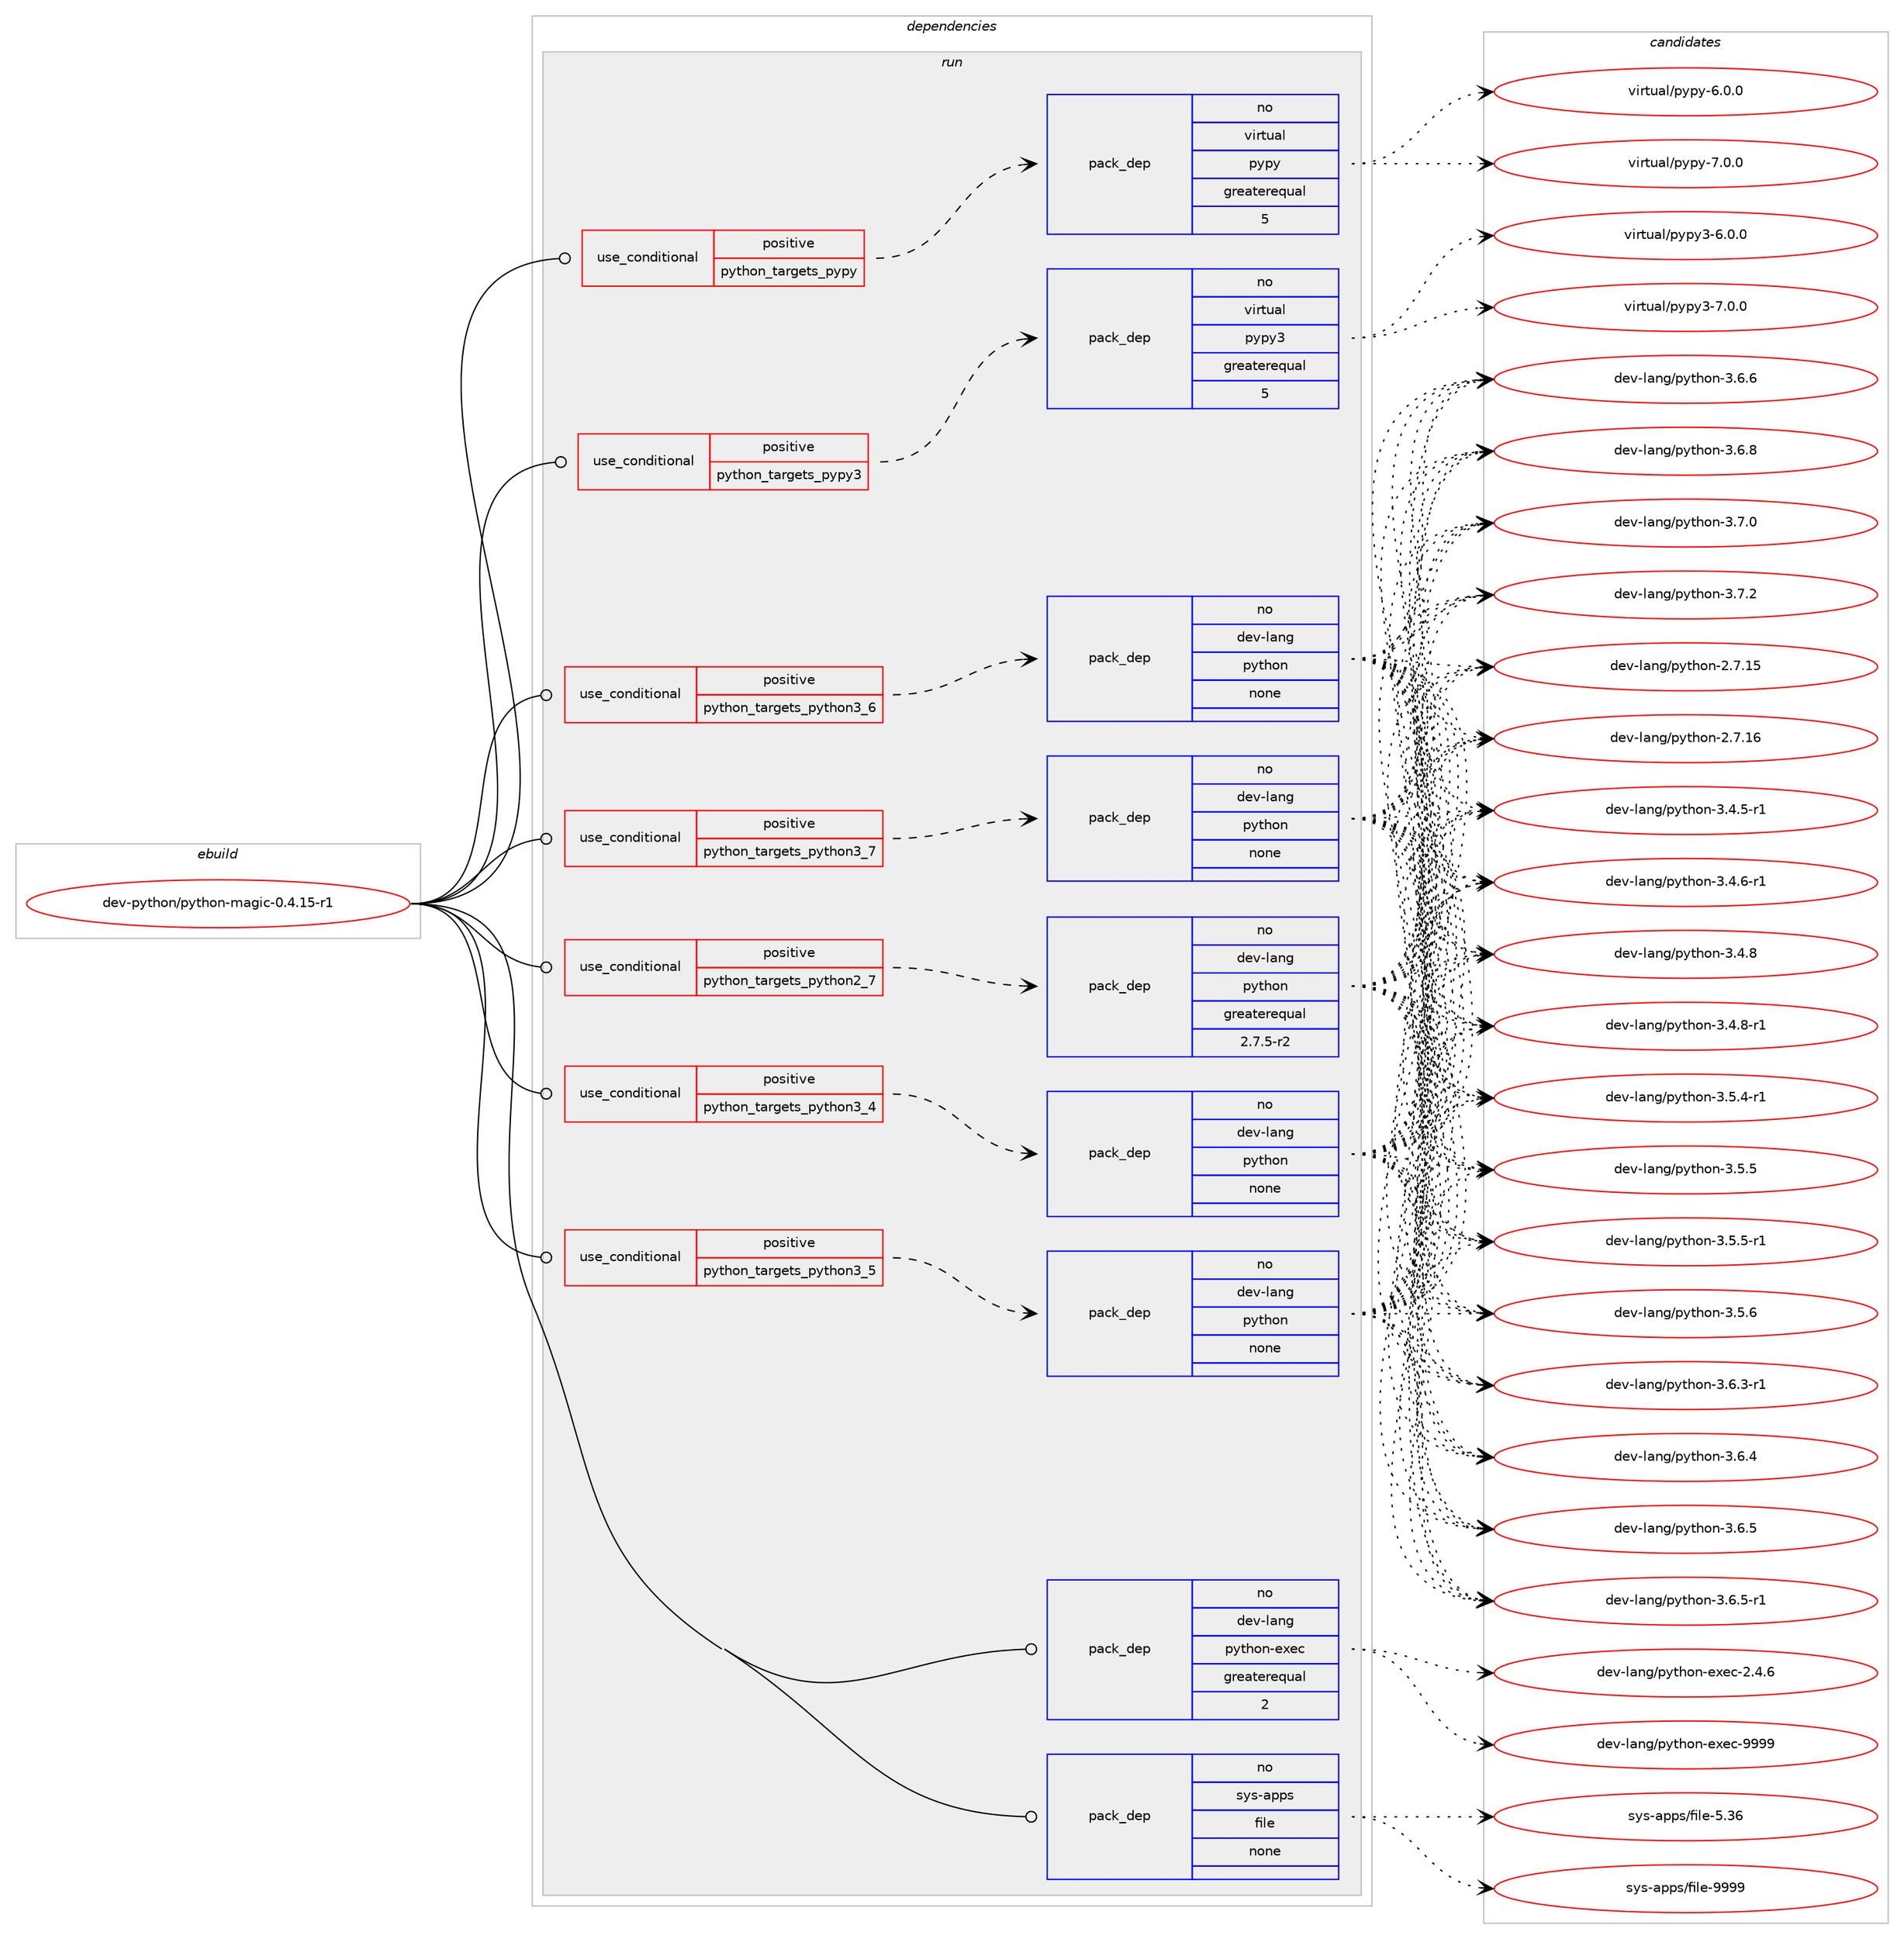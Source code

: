 digraph prolog {

# *************
# Graph options
# *************

newrank=true;
concentrate=true;
compound=true;
graph [rankdir=LR,fontname=Helvetica,fontsize=10,ranksep=1.5];#, ranksep=2.5, nodesep=0.2];
edge  [arrowhead=vee];
node  [fontname=Helvetica,fontsize=10];

# **********
# The ebuild
# **********

subgraph cluster_leftcol {
color=gray;
rank=same;
label=<<i>ebuild</i>>;
id [label="dev-python/python-magic-0.4.15-r1", color=red, width=4, href="../dev-python/python-magic-0.4.15-r1.svg"];
}

# ****************
# The dependencies
# ****************

subgraph cluster_midcol {
color=gray;
label=<<i>dependencies</i>>;
subgraph cluster_compile {
fillcolor="#eeeeee";
style=filled;
label=<<i>compile</i>>;
}
subgraph cluster_compileandrun {
fillcolor="#eeeeee";
style=filled;
label=<<i>compile and run</i>>;
}
subgraph cluster_run {
fillcolor="#eeeeee";
style=filled;
label=<<i>run</i>>;
subgraph cond382811 {
dependency1435569 [label=<<TABLE BORDER="0" CELLBORDER="1" CELLSPACING="0" CELLPADDING="4"><TR><TD ROWSPAN="3" CELLPADDING="10">use_conditional</TD></TR><TR><TD>positive</TD></TR><TR><TD>python_targets_pypy</TD></TR></TABLE>>, shape=none, color=red];
subgraph pack1029404 {
dependency1435570 [label=<<TABLE BORDER="0" CELLBORDER="1" CELLSPACING="0" CELLPADDING="4" WIDTH="220"><TR><TD ROWSPAN="6" CELLPADDING="30">pack_dep</TD></TR><TR><TD WIDTH="110">no</TD></TR><TR><TD>virtual</TD></TR><TR><TD>pypy</TD></TR><TR><TD>greaterequal</TD></TR><TR><TD>5</TD></TR></TABLE>>, shape=none, color=blue];
}
dependency1435569:e -> dependency1435570:w [weight=20,style="dashed",arrowhead="vee"];
}
id:e -> dependency1435569:w [weight=20,style="solid",arrowhead="odot"];
subgraph cond382812 {
dependency1435571 [label=<<TABLE BORDER="0" CELLBORDER="1" CELLSPACING="0" CELLPADDING="4"><TR><TD ROWSPAN="3" CELLPADDING="10">use_conditional</TD></TR><TR><TD>positive</TD></TR><TR><TD>python_targets_pypy3</TD></TR></TABLE>>, shape=none, color=red];
subgraph pack1029405 {
dependency1435572 [label=<<TABLE BORDER="0" CELLBORDER="1" CELLSPACING="0" CELLPADDING="4" WIDTH="220"><TR><TD ROWSPAN="6" CELLPADDING="30">pack_dep</TD></TR><TR><TD WIDTH="110">no</TD></TR><TR><TD>virtual</TD></TR><TR><TD>pypy3</TD></TR><TR><TD>greaterequal</TD></TR><TR><TD>5</TD></TR></TABLE>>, shape=none, color=blue];
}
dependency1435571:e -> dependency1435572:w [weight=20,style="dashed",arrowhead="vee"];
}
id:e -> dependency1435571:w [weight=20,style="solid",arrowhead="odot"];
subgraph cond382813 {
dependency1435573 [label=<<TABLE BORDER="0" CELLBORDER="1" CELLSPACING="0" CELLPADDING="4"><TR><TD ROWSPAN="3" CELLPADDING="10">use_conditional</TD></TR><TR><TD>positive</TD></TR><TR><TD>python_targets_python2_7</TD></TR></TABLE>>, shape=none, color=red];
subgraph pack1029406 {
dependency1435574 [label=<<TABLE BORDER="0" CELLBORDER="1" CELLSPACING="0" CELLPADDING="4" WIDTH="220"><TR><TD ROWSPAN="6" CELLPADDING="30">pack_dep</TD></TR><TR><TD WIDTH="110">no</TD></TR><TR><TD>dev-lang</TD></TR><TR><TD>python</TD></TR><TR><TD>greaterequal</TD></TR><TR><TD>2.7.5-r2</TD></TR></TABLE>>, shape=none, color=blue];
}
dependency1435573:e -> dependency1435574:w [weight=20,style="dashed",arrowhead="vee"];
}
id:e -> dependency1435573:w [weight=20,style="solid",arrowhead="odot"];
subgraph cond382814 {
dependency1435575 [label=<<TABLE BORDER="0" CELLBORDER="1" CELLSPACING="0" CELLPADDING="4"><TR><TD ROWSPAN="3" CELLPADDING="10">use_conditional</TD></TR><TR><TD>positive</TD></TR><TR><TD>python_targets_python3_4</TD></TR></TABLE>>, shape=none, color=red];
subgraph pack1029407 {
dependency1435576 [label=<<TABLE BORDER="0" CELLBORDER="1" CELLSPACING="0" CELLPADDING="4" WIDTH="220"><TR><TD ROWSPAN="6" CELLPADDING="30">pack_dep</TD></TR><TR><TD WIDTH="110">no</TD></TR><TR><TD>dev-lang</TD></TR><TR><TD>python</TD></TR><TR><TD>none</TD></TR><TR><TD></TD></TR></TABLE>>, shape=none, color=blue];
}
dependency1435575:e -> dependency1435576:w [weight=20,style="dashed",arrowhead="vee"];
}
id:e -> dependency1435575:w [weight=20,style="solid",arrowhead="odot"];
subgraph cond382815 {
dependency1435577 [label=<<TABLE BORDER="0" CELLBORDER="1" CELLSPACING="0" CELLPADDING="4"><TR><TD ROWSPAN="3" CELLPADDING="10">use_conditional</TD></TR><TR><TD>positive</TD></TR><TR><TD>python_targets_python3_5</TD></TR></TABLE>>, shape=none, color=red];
subgraph pack1029408 {
dependency1435578 [label=<<TABLE BORDER="0" CELLBORDER="1" CELLSPACING="0" CELLPADDING="4" WIDTH="220"><TR><TD ROWSPAN="6" CELLPADDING="30">pack_dep</TD></TR><TR><TD WIDTH="110">no</TD></TR><TR><TD>dev-lang</TD></TR><TR><TD>python</TD></TR><TR><TD>none</TD></TR><TR><TD></TD></TR></TABLE>>, shape=none, color=blue];
}
dependency1435577:e -> dependency1435578:w [weight=20,style="dashed",arrowhead="vee"];
}
id:e -> dependency1435577:w [weight=20,style="solid",arrowhead="odot"];
subgraph cond382816 {
dependency1435579 [label=<<TABLE BORDER="0" CELLBORDER="1" CELLSPACING="0" CELLPADDING="4"><TR><TD ROWSPAN="3" CELLPADDING="10">use_conditional</TD></TR><TR><TD>positive</TD></TR><TR><TD>python_targets_python3_6</TD></TR></TABLE>>, shape=none, color=red];
subgraph pack1029409 {
dependency1435580 [label=<<TABLE BORDER="0" CELLBORDER="1" CELLSPACING="0" CELLPADDING="4" WIDTH="220"><TR><TD ROWSPAN="6" CELLPADDING="30">pack_dep</TD></TR><TR><TD WIDTH="110">no</TD></TR><TR><TD>dev-lang</TD></TR><TR><TD>python</TD></TR><TR><TD>none</TD></TR><TR><TD></TD></TR></TABLE>>, shape=none, color=blue];
}
dependency1435579:e -> dependency1435580:w [weight=20,style="dashed",arrowhead="vee"];
}
id:e -> dependency1435579:w [weight=20,style="solid",arrowhead="odot"];
subgraph cond382817 {
dependency1435581 [label=<<TABLE BORDER="0" CELLBORDER="1" CELLSPACING="0" CELLPADDING="4"><TR><TD ROWSPAN="3" CELLPADDING="10">use_conditional</TD></TR><TR><TD>positive</TD></TR><TR><TD>python_targets_python3_7</TD></TR></TABLE>>, shape=none, color=red];
subgraph pack1029410 {
dependency1435582 [label=<<TABLE BORDER="0" CELLBORDER="1" CELLSPACING="0" CELLPADDING="4" WIDTH="220"><TR><TD ROWSPAN="6" CELLPADDING="30">pack_dep</TD></TR><TR><TD WIDTH="110">no</TD></TR><TR><TD>dev-lang</TD></TR><TR><TD>python</TD></TR><TR><TD>none</TD></TR><TR><TD></TD></TR></TABLE>>, shape=none, color=blue];
}
dependency1435581:e -> dependency1435582:w [weight=20,style="dashed",arrowhead="vee"];
}
id:e -> dependency1435581:w [weight=20,style="solid",arrowhead="odot"];
subgraph pack1029411 {
dependency1435583 [label=<<TABLE BORDER="0" CELLBORDER="1" CELLSPACING="0" CELLPADDING="4" WIDTH="220"><TR><TD ROWSPAN="6" CELLPADDING="30">pack_dep</TD></TR><TR><TD WIDTH="110">no</TD></TR><TR><TD>dev-lang</TD></TR><TR><TD>python-exec</TD></TR><TR><TD>greaterequal</TD></TR><TR><TD>2</TD></TR></TABLE>>, shape=none, color=blue];
}
id:e -> dependency1435583:w [weight=20,style="solid",arrowhead="odot"];
subgraph pack1029412 {
dependency1435584 [label=<<TABLE BORDER="0" CELLBORDER="1" CELLSPACING="0" CELLPADDING="4" WIDTH="220"><TR><TD ROWSPAN="6" CELLPADDING="30">pack_dep</TD></TR><TR><TD WIDTH="110">no</TD></TR><TR><TD>sys-apps</TD></TR><TR><TD>file</TD></TR><TR><TD>none</TD></TR><TR><TD></TD></TR></TABLE>>, shape=none, color=blue];
}
id:e -> dependency1435584:w [weight=20,style="solid",arrowhead="odot"];
}
}

# **************
# The candidates
# **************

subgraph cluster_choices {
rank=same;
color=gray;
label=<<i>candidates</i>>;

subgraph choice1029404 {
color=black;
nodesep=1;
choice1181051141161179710847112121112121455446484648 [label="virtual/pypy-6.0.0", color=red, width=4,href="../virtual/pypy-6.0.0.svg"];
choice1181051141161179710847112121112121455546484648 [label="virtual/pypy-7.0.0", color=red, width=4,href="../virtual/pypy-7.0.0.svg"];
dependency1435570:e -> choice1181051141161179710847112121112121455446484648:w [style=dotted,weight="100"];
dependency1435570:e -> choice1181051141161179710847112121112121455546484648:w [style=dotted,weight="100"];
}
subgraph choice1029405 {
color=black;
nodesep=1;
choice118105114116117971084711212111212151455446484648 [label="virtual/pypy3-6.0.0", color=red, width=4,href="../virtual/pypy3-6.0.0.svg"];
choice118105114116117971084711212111212151455546484648 [label="virtual/pypy3-7.0.0", color=red, width=4,href="../virtual/pypy3-7.0.0.svg"];
dependency1435572:e -> choice118105114116117971084711212111212151455446484648:w [style=dotted,weight="100"];
dependency1435572:e -> choice118105114116117971084711212111212151455546484648:w [style=dotted,weight="100"];
}
subgraph choice1029406 {
color=black;
nodesep=1;
choice10010111845108971101034711212111610411111045504655464953 [label="dev-lang/python-2.7.15", color=red, width=4,href="../dev-lang/python-2.7.15.svg"];
choice10010111845108971101034711212111610411111045504655464954 [label="dev-lang/python-2.7.16", color=red, width=4,href="../dev-lang/python-2.7.16.svg"];
choice1001011184510897110103471121211161041111104551465246534511449 [label="dev-lang/python-3.4.5-r1", color=red, width=4,href="../dev-lang/python-3.4.5-r1.svg"];
choice1001011184510897110103471121211161041111104551465246544511449 [label="dev-lang/python-3.4.6-r1", color=red, width=4,href="../dev-lang/python-3.4.6-r1.svg"];
choice100101118451089711010347112121116104111110455146524656 [label="dev-lang/python-3.4.8", color=red, width=4,href="../dev-lang/python-3.4.8.svg"];
choice1001011184510897110103471121211161041111104551465246564511449 [label="dev-lang/python-3.4.8-r1", color=red, width=4,href="../dev-lang/python-3.4.8-r1.svg"];
choice1001011184510897110103471121211161041111104551465346524511449 [label="dev-lang/python-3.5.4-r1", color=red, width=4,href="../dev-lang/python-3.5.4-r1.svg"];
choice100101118451089711010347112121116104111110455146534653 [label="dev-lang/python-3.5.5", color=red, width=4,href="../dev-lang/python-3.5.5.svg"];
choice1001011184510897110103471121211161041111104551465346534511449 [label="dev-lang/python-3.5.5-r1", color=red, width=4,href="../dev-lang/python-3.5.5-r1.svg"];
choice100101118451089711010347112121116104111110455146534654 [label="dev-lang/python-3.5.6", color=red, width=4,href="../dev-lang/python-3.5.6.svg"];
choice1001011184510897110103471121211161041111104551465446514511449 [label="dev-lang/python-3.6.3-r1", color=red, width=4,href="../dev-lang/python-3.6.3-r1.svg"];
choice100101118451089711010347112121116104111110455146544652 [label="dev-lang/python-3.6.4", color=red, width=4,href="../dev-lang/python-3.6.4.svg"];
choice100101118451089711010347112121116104111110455146544653 [label="dev-lang/python-3.6.5", color=red, width=4,href="../dev-lang/python-3.6.5.svg"];
choice1001011184510897110103471121211161041111104551465446534511449 [label="dev-lang/python-3.6.5-r1", color=red, width=4,href="../dev-lang/python-3.6.5-r1.svg"];
choice100101118451089711010347112121116104111110455146544654 [label="dev-lang/python-3.6.6", color=red, width=4,href="../dev-lang/python-3.6.6.svg"];
choice100101118451089711010347112121116104111110455146544656 [label="dev-lang/python-3.6.8", color=red, width=4,href="../dev-lang/python-3.6.8.svg"];
choice100101118451089711010347112121116104111110455146554648 [label="dev-lang/python-3.7.0", color=red, width=4,href="../dev-lang/python-3.7.0.svg"];
choice100101118451089711010347112121116104111110455146554650 [label="dev-lang/python-3.7.2", color=red, width=4,href="../dev-lang/python-3.7.2.svg"];
dependency1435574:e -> choice10010111845108971101034711212111610411111045504655464953:w [style=dotted,weight="100"];
dependency1435574:e -> choice10010111845108971101034711212111610411111045504655464954:w [style=dotted,weight="100"];
dependency1435574:e -> choice1001011184510897110103471121211161041111104551465246534511449:w [style=dotted,weight="100"];
dependency1435574:e -> choice1001011184510897110103471121211161041111104551465246544511449:w [style=dotted,weight="100"];
dependency1435574:e -> choice100101118451089711010347112121116104111110455146524656:w [style=dotted,weight="100"];
dependency1435574:e -> choice1001011184510897110103471121211161041111104551465246564511449:w [style=dotted,weight="100"];
dependency1435574:e -> choice1001011184510897110103471121211161041111104551465346524511449:w [style=dotted,weight="100"];
dependency1435574:e -> choice100101118451089711010347112121116104111110455146534653:w [style=dotted,weight="100"];
dependency1435574:e -> choice1001011184510897110103471121211161041111104551465346534511449:w [style=dotted,weight="100"];
dependency1435574:e -> choice100101118451089711010347112121116104111110455146534654:w [style=dotted,weight="100"];
dependency1435574:e -> choice1001011184510897110103471121211161041111104551465446514511449:w [style=dotted,weight="100"];
dependency1435574:e -> choice100101118451089711010347112121116104111110455146544652:w [style=dotted,weight="100"];
dependency1435574:e -> choice100101118451089711010347112121116104111110455146544653:w [style=dotted,weight="100"];
dependency1435574:e -> choice1001011184510897110103471121211161041111104551465446534511449:w [style=dotted,weight="100"];
dependency1435574:e -> choice100101118451089711010347112121116104111110455146544654:w [style=dotted,weight="100"];
dependency1435574:e -> choice100101118451089711010347112121116104111110455146544656:w [style=dotted,weight="100"];
dependency1435574:e -> choice100101118451089711010347112121116104111110455146554648:w [style=dotted,weight="100"];
dependency1435574:e -> choice100101118451089711010347112121116104111110455146554650:w [style=dotted,weight="100"];
}
subgraph choice1029407 {
color=black;
nodesep=1;
choice10010111845108971101034711212111610411111045504655464953 [label="dev-lang/python-2.7.15", color=red, width=4,href="../dev-lang/python-2.7.15.svg"];
choice10010111845108971101034711212111610411111045504655464954 [label="dev-lang/python-2.7.16", color=red, width=4,href="../dev-lang/python-2.7.16.svg"];
choice1001011184510897110103471121211161041111104551465246534511449 [label="dev-lang/python-3.4.5-r1", color=red, width=4,href="../dev-lang/python-3.4.5-r1.svg"];
choice1001011184510897110103471121211161041111104551465246544511449 [label="dev-lang/python-3.4.6-r1", color=red, width=4,href="../dev-lang/python-3.4.6-r1.svg"];
choice100101118451089711010347112121116104111110455146524656 [label="dev-lang/python-3.4.8", color=red, width=4,href="../dev-lang/python-3.4.8.svg"];
choice1001011184510897110103471121211161041111104551465246564511449 [label="dev-lang/python-3.4.8-r1", color=red, width=4,href="../dev-lang/python-3.4.8-r1.svg"];
choice1001011184510897110103471121211161041111104551465346524511449 [label="dev-lang/python-3.5.4-r1", color=red, width=4,href="../dev-lang/python-3.5.4-r1.svg"];
choice100101118451089711010347112121116104111110455146534653 [label="dev-lang/python-3.5.5", color=red, width=4,href="../dev-lang/python-3.5.5.svg"];
choice1001011184510897110103471121211161041111104551465346534511449 [label="dev-lang/python-3.5.5-r1", color=red, width=4,href="../dev-lang/python-3.5.5-r1.svg"];
choice100101118451089711010347112121116104111110455146534654 [label="dev-lang/python-3.5.6", color=red, width=4,href="../dev-lang/python-3.5.6.svg"];
choice1001011184510897110103471121211161041111104551465446514511449 [label="dev-lang/python-3.6.3-r1", color=red, width=4,href="../dev-lang/python-3.6.3-r1.svg"];
choice100101118451089711010347112121116104111110455146544652 [label="dev-lang/python-3.6.4", color=red, width=4,href="../dev-lang/python-3.6.4.svg"];
choice100101118451089711010347112121116104111110455146544653 [label="dev-lang/python-3.6.5", color=red, width=4,href="../dev-lang/python-3.6.5.svg"];
choice1001011184510897110103471121211161041111104551465446534511449 [label="dev-lang/python-3.6.5-r1", color=red, width=4,href="../dev-lang/python-3.6.5-r1.svg"];
choice100101118451089711010347112121116104111110455146544654 [label="dev-lang/python-3.6.6", color=red, width=4,href="../dev-lang/python-3.6.6.svg"];
choice100101118451089711010347112121116104111110455146544656 [label="dev-lang/python-3.6.8", color=red, width=4,href="../dev-lang/python-3.6.8.svg"];
choice100101118451089711010347112121116104111110455146554648 [label="dev-lang/python-3.7.0", color=red, width=4,href="../dev-lang/python-3.7.0.svg"];
choice100101118451089711010347112121116104111110455146554650 [label="dev-lang/python-3.7.2", color=red, width=4,href="../dev-lang/python-3.7.2.svg"];
dependency1435576:e -> choice10010111845108971101034711212111610411111045504655464953:w [style=dotted,weight="100"];
dependency1435576:e -> choice10010111845108971101034711212111610411111045504655464954:w [style=dotted,weight="100"];
dependency1435576:e -> choice1001011184510897110103471121211161041111104551465246534511449:w [style=dotted,weight="100"];
dependency1435576:e -> choice1001011184510897110103471121211161041111104551465246544511449:w [style=dotted,weight="100"];
dependency1435576:e -> choice100101118451089711010347112121116104111110455146524656:w [style=dotted,weight="100"];
dependency1435576:e -> choice1001011184510897110103471121211161041111104551465246564511449:w [style=dotted,weight="100"];
dependency1435576:e -> choice1001011184510897110103471121211161041111104551465346524511449:w [style=dotted,weight="100"];
dependency1435576:e -> choice100101118451089711010347112121116104111110455146534653:w [style=dotted,weight="100"];
dependency1435576:e -> choice1001011184510897110103471121211161041111104551465346534511449:w [style=dotted,weight="100"];
dependency1435576:e -> choice100101118451089711010347112121116104111110455146534654:w [style=dotted,weight="100"];
dependency1435576:e -> choice1001011184510897110103471121211161041111104551465446514511449:w [style=dotted,weight="100"];
dependency1435576:e -> choice100101118451089711010347112121116104111110455146544652:w [style=dotted,weight="100"];
dependency1435576:e -> choice100101118451089711010347112121116104111110455146544653:w [style=dotted,weight="100"];
dependency1435576:e -> choice1001011184510897110103471121211161041111104551465446534511449:w [style=dotted,weight="100"];
dependency1435576:e -> choice100101118451089711010347112121116104111110455146544654:w [style=dotted,weight="100"];
dependency1435576:e -> choice100101118451089711010347112121116104111110455146544656:w [style=dotted,weight="100"];
dependency1435576:e -> choice100101118451089711010347112121116104111110455146554648:w [style=dotted,weight="100"];
dependency1435576:e -> choice100101118451089711010347112121116104111110455146554650:w [style=dotted,weight="100"];
}
subgraph choice1029408 {
color=black;
nodesep=1;
choice10010111845108971101034711212111610411111045504655464953 [label="dev-lang/python-2.7.15", color=red, width=4,href="../dev-lang/python-2.7.15.svg"];
choice10010111845108971101034711212111610411111045504655464954 [label="dev-lang/python-2.7.16", color=red, width=4,href="../dev-lang/python-2.7.16.svg"];
choice1001011184510897110103471121211161041111104551465246534511449 [label="dev-lang/python-3.4.5-r1", color=red, width=4,href="../dev-lang/python-3.4.5-r1.svg"];
choice1001011184510897110103471121211161041111104551465246544511449 [label="dev-lang/python-3.4.6-r1", color=red, width=4,href="../dev-lang/python-3.4.6-r1.svg"];
choice100101118451089711010347112121116104111110455146524656 [label="dev-lang/python-3.4.8", color=red, width=4,href="../dev-lang/python-3.4.8.svg"];
choice1001011184510897110103471121211161041111104551465246564511449 [label="dev-lang/python-3.4.8-r1", color=red, width=4,href="../dev-lang/python-3.4.8-r1.svg"];
choice1001011184510897110103471121211161041111104551465346524511449 [label="dev-lang/python-3.5.4-r1", color=red, width=4,href="../dev-lang/python-3.5.4-r1.svg"];
choice100101118451089711010347112121116104111110455146534653 [label="dev-lang/python-3.5.5", color=red, width=4,href="../dev-lang/python-3.5.5.svg"];
choice1001011184510897110103471121211161041111104551465346534511449 [label="dev-lang/python-3.5.5-r1", color=red, width=4,href="../dev-lang/python-3.5.5-r1.svg"];
choice100101118451089711010347112121116104111110455146534654 [label="dev-lang/python-3.5.6", color=red, width=4,href="../dev-lang/python-3.5.6.svg"];
choice1001011184510897110103471121211161041111104551465446514511449 [label="dev-lang/python-3.6.3-r1", color=red, width=4,href="../dev-lang/python-3.6.3-r1.svg"];
choice100101118451089711010347112121116104111110455146544652 [label="dev-lang/python-3.6.4", color=red, width=4,href="../dev-lang/python-3.6.4.svg"];
choice100101118451089711010347112121116104111110455146544653 [label="dev-lang/python-3.6.5", color=red, width=4,href="../dev-lang/python-3.6.5.svg"];
choice1001011184510897110103471121211161041111104551465446534511449 [label="dev-lang/python-3.6.5-r1", color=red, width=4,href="../dev-lang/python-3.6.5-r1.svg"];
choice100101118451089711010347112121116104111110455146544654 [label="dev-lang/python-3.6.6", color=red, width=4,href="../dev-lang/python-3.6.6.svg"];
choice100101118451089711010347112121116104111110455146544656 [label="dev-lang/python-3.6.8", color=red, width=4,href="../dev-lang/python-3.6.8.svg"];
choice100101118451089711010347112121116104111110455146554648 [label="dev-lang/python-3.7.0", color=red, width=4,href="../dev-lang/python-3.7.0.svg"];
choice100101118451089711010347112121116104111110455146554650 [label="dev-lang/python-3.7.2", color=red, width=4,href="../dev-lang/python-3.7.2.svg"];
dependency1435578:e -> choice10010111845108971101034711212111610411111045504655464953:w [style=dotted,weight="100"];
dependency1435578:e -> choice10010111845108971101034711212111610411111045504655464954:w [style=dotted,weight="100"];
dependency1435578:e -> choice1001011184510897110103471121211161041111104551465246534511449:w [style=dotted,weight="100"];
dependency1435578:e -> choice1001011184510897110103471121211161041111104551465246544511449:w [style=dotted,weight="100"];
dependency1435578:e -> choice100101118451089711010347112121116104111110455146524656:w [style=dotted,weight="100"];
dependency1435578:e -> choice1001011184510897110103471121211161041111104551465246564511449:w [style=dotted,weight="100"];
dependency1435578:e -> choice1001011184510897110103471121211161041111104551465346524511449:w [style=dotted,weight="100"];
dependency1435578:e -> choice100101118451089711010347112121116104111110455146534653:w [style=dotted,weight="100"];
dependency1435578:e -> choice1001011184510897110103471121211161041111104551465346534511449:w [style=dotted,weight="100"];
dependency1435578:e -> choice100101118451089711010347112121116104111110455146534654:w [style=dotted,weight="100"];
dependency1435578:e -> choice1001011184510897110103471121211161041111104551465446514511449:w [style=dotted,weight="100"];
dependency1435578:e -> choice100101118451089711010347112121116104111110455146544652:w [style=dotted,weight="100"];
dependency1435578:e -> choice100101118451089711010347112121116104111110455146544653:w [style=dotted,weight="100"];
dependency1435578:e -> choice1001011184510897110103471121211161041111104551465446534511449:w [style=dotted,weight="100"];
dependency1435578:e -> choice100101118451089711010347112121116104111110455146544654:w [style=dotted,weight="100"];
dependency1435578:e -> choice100101118451089711010347112121116104111110455146544656:w [style=dotted,weight="100"];
dependency1435578:e -> choice100101118451089711010347112121116104111110455146554648:w [style=dotted,weight="100"];
dependency1435578:e -> choice100101118451089711010347112121116104111110455146554650:w [style=dotted,weight="100"];
}
subgraph choice1029409 {
color=black;
nodesep=1;
choice10010111845108971101034711212111610411111045504655464953 [label="dev-lang/python-2.7.15", color=red, width=4,href="../dev-lang/python-2.7.15.svg"];
choice10010111845108971101034711212111610411111045504655464954 [label="dev-lang/python-2.7.16", color=red, width=4,href="../dev-lang/python-2.7.16.svg"];
choice1001011184510897110103471121211161041111104551465246534511449 [label="dev-lang/python-3.4.5-r1", color=red, width=4,href="../dev-lang/python-3.4.5-r1.svg"];
choice1001011184510897110103471121211161041111104551465246544511449 [label="dev-lang/python-3.4.6-r1", color=red, width=4,href="../dev-lang/python-3.4.6-r1.svg"];
choice100101118451089711010347112121116104111110455146524656 [label="dev-lang/python-3.4.8", color=red, width=4,href="../dev-lang/python-3.4.8.svg"];
choice1001011184510897110103471121211161041111104551465246564511449 [label="dev-lang/python-3.4.8-r1", color=red, width=4,href="../dev-lang/python-3.4.8-r1.svg"];
choice1001011184510897110103471121211161041111104551465346524511449 [label="dev-lang/python-3.5.4-r1", color=red, width=4,href="../dev-lang/python-3.5.4-r1.svg"];
choice100101118451089711010347112121116104111110455146534653 [label="dev-lang/python-3.5.5", color=red, width=4,href="../dev-lang/python-3.5.5.svg"];
choice1001011184510897110103471121211161041111104551465346534511449 [label="dev-lang/python-3.5.5-r1", color=red, width=4,href="../dev-lang/python-3.5.5-r1.svg"];
choice100101118451089711010347112121116104111110455146534654 [label="dev-lang/python-3.5.6", color=red, width=4,href="../dev-lang/python-3.5.6.svg"];
choice1001011184510897110103471121211161041111104551465446514511449 [label="dev-lang/python-3.6.3-r1", color=red, width=4,href="../dev-lang/python-3.6.3-r1.svg"];
choice100101118451089711010347112121116104111110455146544652 [label="dev-lang/python-3.6.4", color=red, width=4,href="../dev-lang/python-3.6.4.svg"];
choice100101118451089711010347112121116104111110455146544653 [label="dev-lang/python-3.6.5", color=red, width=4,href="../dev-lang/python-3.6.5.svg"];
choice1001011184510897110103471121211161041111104551465446534511449 [label="dev-lang/python-3.6.5-r1", color=red, width=4,href="../dev-lang/python-3.6.5-r1.svg"];
choice100101118451089711010347112121116104111110455146544654 [label="dev-lang/python-3.6.6", color=red, width=4,href="../dev-lang/python-3.6.6.svg"];
choice100101118451089711010347112121116104111110455146544656 [label="dev-lang/python-3.6.8", color=red, width=4,href="../dev-lang/python-3.6.8.svg"];
choice100101118451089711010347112121116104111110455146554648 [label="dev-lang/python-3.7.0", color=red, width=4,href="../dev-lang/python-3.7.0.svg"];
choice100101118451089711010347112121116104111110455146554650 [label="dev-lang/python-3.7.2", color=red, width=4,href="../dev-lang/python-3.7.2.svg"];
dependency1435580:e -> choice10010111845108971101034711212111610411111045504655464953:w [style=dotted,weight="100"];
dependency1435580:e -> choice10010111845108971101034711212111610411111045504655464954:w [style=dotted,weight="100"];
dependency1435580:e -> choice1001011184510897110103471121211161041111104551465246534511449:w [style=dotted,weight="100"];
dependency1435580:e -> choice1001011184510897110103471121211161041111104551465246544511449:w [style=dotted,weight="100"];
dependency1435580:e -> choice100101118451089711010347112121116104111110455146524656:w [style=dotted,weight="100"];
dependency1435580:e -> choice1001011184510897110103471121211161041111104551465246564511449:w [style=dotted,weight="100"];
dependency1435580:e -> choice1001011184510897110103471121211161041111104551465346524511449:w [style=dotted,weight="100"];
dependency1435580:e -> choice100101118451089711010347112121116104111110455146534653:w [style=dotted,weight="100"];
dependency1435580:e -> choice1001011184510897110103471121211161041111104551465346534511449:w [style=dotted,weight="100"];
dependency1435580:e -> choice100101118451089711010347112121116104111110455146534654:w [style=dotted,weight="100"];
dependency1435580:e -> choice1001011184510897110103471121211161041111104551465446514511449:w [style=dotted,weight="100"];
dependency1435580:e -> choice100101118451089711010347112121116104111110455146544652:w [style=dotted,weight="100"];
dependency1435580:e -> choice100101118451089711010347112121116104111110455146544653:w [style=dotted,weight="100"];
dependency1435580:e -> choice1001011184510897110103471121211161041111104551465446534511449:w [style=dotted,weight="100"];
dependency1435580:e -> choice100101118451089711010347112121116104111110455146544654:w [style=dotted,weight="100"];
dependency1435580:e -> choice100101118451089711010347112121116104111110455146544656:w [style=dotted,weight="100"];
dependency1435580:e -> choice100101118451089711010347112121116104111110455146554648:w [style=dotted,weight="100"];
dependency1435580:e -> choice100101118451089711010347112121116104111110455146554650:w [style=dotted,weight="100"];
}
subgraph choice1029410 {
color=black;
nodesep=1;
choice10010111845108971101034711212111610411111045504655464953 [label="dev-lang/python-2.7.15", color=red, width=4,href="../dev-lang/python-2.7.15.svg"];
choice10010111845108971101034711212111610411111045504655464954 [label="dev-lang/python-2.7.16", color=red, width=4,href="../dev-lang/python-2.7.16.svg"];
choice1001011184510897110103471121211161041111104551465246534511449 [label="dev-lang/python-3.4.5-r1", color=red, width=4,href="../dev-lang/python-3.4.5-r1.svg"];
choice1001011184510897110103471121211161041111104551465246544511449 [label="dev-lang/python-3.4.6-r1", color=red, width=4,href="../dev-lang/python-3.4.6-r1.svg"];
choice100101118451089711010347112121116104111110455146524656 [label="dev-lang/python-3.4.8", color=red, width=4,href="../dev-lang/python-3.4.8.svg"];
choice1001011184510897110103471121211161041111104551465246564511449 [label="dev-lang/python-3.4.8-r1", color=red, width=4,href="../dev-lang/python-3.4.8-r1.svg"];
choice1001011184510897110103471121211161041111104551465346524511449 [label="dev-lang/python-3.5.4-r1", color=red, width=4,href="../dev-lang/python-3.5.4-r1.svg"];
choice100101118451089711010347112121116104111110455146534653 [label="dev-lang/python-3.5.5", color=red, width=4,href="../dev-lang/python-3.5.5.svg"];
choice1001011184510897110103471121211161041111104551465346534511449 [label="dev-lang/python-3.5.5-r1", color=red, width=4,href="../dev-lang/python-3.5.5-r1.svg"];
choice100101118451089711010347112121116104111110455146534654 [label="dev-lang/python-3.5.6", color=red, width=4,href="../dev-lang/python-3.5.6.svg"];
choice1001011184510897110103471121211161041111104551465446514511449 [label="dev-lang/python-3.6.3-r1", color=red, width=4,href="../dev-lang/python-3.6.3-r1.svg"];
choice100101118451089711010347112121116104111110455146544652 [label="dev-lang/python-3.6.4", color=red, width=4,href="../dev-lang/python-3.6.4.svg"];
choice100101118451089711010347112121116104111110455146544653 [label="dev-lang/python-3.6.5", color=red, width=4,href="../dev-lang/python-3.6.5.svg"];
choice1001011184510897110103471121211161041111104551465446534511449 [label="dev-lang/python-3.6.5-r1", color=red, width=4,href="../dev-lang/python-3.6.5-r1.svg"];
choice100101118451089711010347112121116104111110455146544654 [label="dev-lang/python-3.6.6", color=red, width=4,href="../dev-lang/python-3.6.6.svg"];
choice100101118451089711010347112121116104111110455146544656 [label="dev-lang/python-3.6.8", color=red, width=4,href="../dev-lang/python-3.6.8.svg"];
choice100101118451089711010347112121116104111110455146554648 [label="dev-lang/python-3.7.0", color=red, width=4,href="../dev-lang/python-3.7.0.svg"];
choice100101118451089711010347112121116104111110455146554650 [label="dev-lang/python-3.7.2", color=red, width=4,href="../dev-lang/python-3.7.2.svg"];
dependency1435582:e -> choice10010111845108971101034711212111610411111045504655464953:w [style=dotted,weight="100"];
dependency1435582:e -> choice10010111845108971101034711212111610411111045504655464954:w [style=dotted,weight="100"];
dependency1435582:e -> choice1001011184510897110103471121211161041111104551465246534511449:w [style=dotted,weight="100"];
dependency1435582:e -> choice1001011184510897110103471121211161041111104551465246544511449:w [style=dotted,weight="100"];
dependency1435582:e -> choice100101118451089711010347112121116104111110455146524656:w [style=dotted,weight="100"];
dependency1435582:e -> choice1001011184510897110103471121211161041111104551465246564511449:w [style=dotted,weight="100"];
dependency1435582:e -> choice1001011184510897110103471121211161041111104551465346524511449:w [style=dotted,weight="100"];
dependency1435582:e -> choice100101118451089711010347112121116104111110455146534653:w [style=dotted,weight="100"];
dependency1435582:e -> choice1001011184510897110103471121211161041111104551465346534511449:w [style=dotted,weight="100"];
dependency1435582:e -> choice100101118451089711010347112121116104111110455146534654:w [style=dotted,weight="100"];
dependency1435582:e -> choice1001011184510897110103471121211161041111104551465446514511449:w [style=dotted,weight="100"];
dependency1435582:e -> choice100101118451089711010347112121116104111110455146544652:w [style=dotted,weight="100"];
dependency1435582:e -> choice100101118451089711010347112121116104111110455146544653:w [style=dotted,weight="100"];
dependency1435582:e -> choice1001011184510897110103471121211161041111104551465446534511449:w [style=dotted,weight="100"];
dependency1435582:e -> choice100101118451089711010347112121116104111110455146544654:w [style=dotted,weight="100"];
dependency1435582:e -> choice100101118451089711010347112121116104111110455146544656:w [style=dotted,weight="100"];
dependency1435582:e -> choice100101118451089711010347112121116104111110455146554648:w [style=dotted,weight="100"];
dependency1435582:e -> choice100101118451089711010347112121116104111110455146554650:w [style=dotted,weight="100"];
}
subgraph choice1029411 {
color=black;
nodesep=1;
choice1001011184510897110103471121211161041111104510112010199455046524654 [label="dev-lang/python-exec-2.4.6", color=red, width=4,href="../dev-lang/python-exec-2.4.6.svg"];
choice10010111845108971101034711212111610411111045101120101994557575757 [label="dev-lang/python-exec-9999", color=red, width=4,href="../dev-lang/python-exec-9999.svg"];
dependency1435583:e -> choice1001011184510897110103471121211161041111104510112010199455046524654:w [style=dotted,weight="100"];
dependency1435583:e -> choice10010111845108971101034711212111610411111045101120101994557575757:w [style=dotted,weight="100"];
}
subgraph choice1029412 {
color=black;
nodesep=1;
choice1151211154597112112115471021051081014553465154 [label="sys-apps/file-5.36", color=red, width=4,href="../sys-apps/file-5.36.svg"];
choice1151211154597112112115471021051081014557575757 [label="sys-apps/file-9999", color=red, width=4,href="../sys-apps/file-9999.svg"];
dependency1435584:e -> choice1151211154597112112115471021051081014553465154:w [style=dotted,weight="100"];
dependency1435584:e -> choice1151211154597112112115471021051081014557575757:w [style=dotted,weight="100"];
}
}

}
